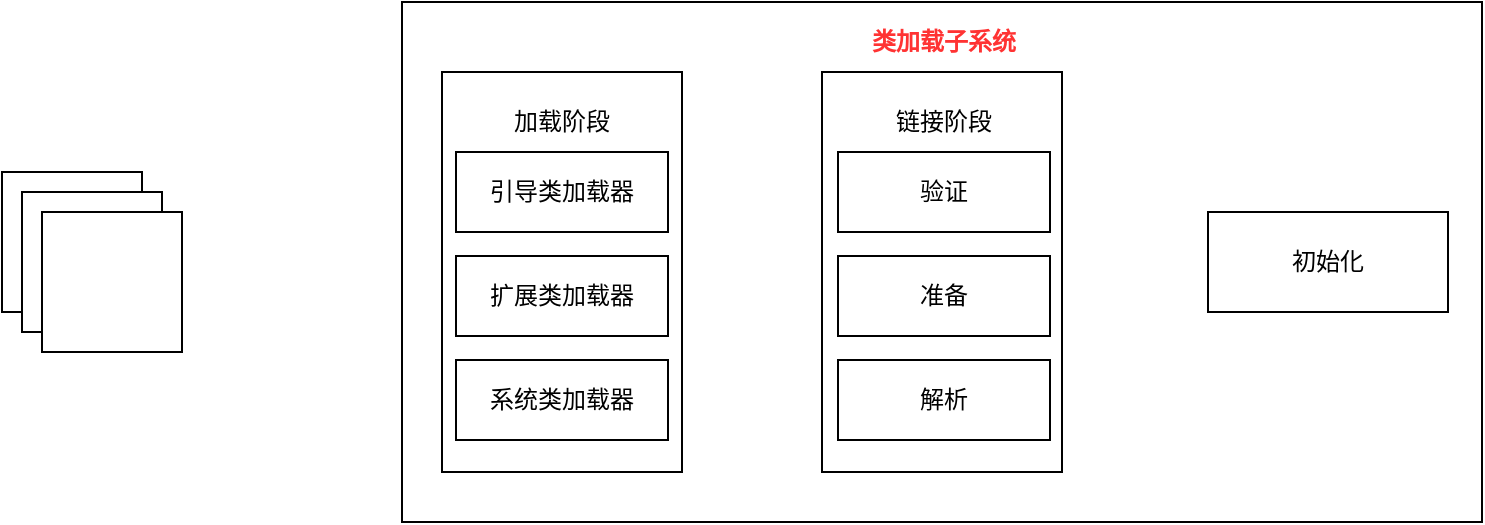<mxfile version="21.0.2" type="github">
  <diagram name="第 1 页" id="eqtePIM6AgWa9ITxUycX">
    <mxGraphModel dx="1050" dy="549" grid="1" gridSize="10" guides="1" tooltips="1" connect="1" arrows="1" fold="1" page="1" pageScale="1" pageWidth="827" pageHeight="1169" math="0" shadow="0">
      <root>
        <mxCell id="0" />
        <mxCell id="1" parent="0" />
        <mxCell id="AoabHPwV4vqNmbXxIZFJ-2" value="" style="rounded=0;whiteSpace=wrap;html=1;" vertex="1" parent="1">
          <mxGeometry x="70" y="170" width="70" height="70" as="geometry" />
        </mxCell>
        <mxCell id="AoabHPwV4vqNmbXxIZFJ-3" value="" style="rounded=0;whiteSpace=wrap;html=1;" vertex="1" parent="1">
          <mxGeometry x="80" y="180" width="70" height="70" as="geometry" />
        </mxCell>
        <mxCell id="AoabHPwV4vqNmbXxIZFJ-4" value="" style="rounded=0;whiteSpace=wrap;html=1;" vertex="1" parent="1">
          <mxGeometry x="90" y="190" width="70" height="70" as="geometry" />
        </mxCell>
        <mxCell id="AoabHPwV4vqNmbXxIZFJ-5" value="" style="rounded=0;whiteSpace=wrap;html=1;" vertex="1" parent="1">
          <mxGeometry x="270" y="85" width="540" height="260" as="geometry" />
        </mxCell>
        <mxCell id="AoabHPwV4vqNmbXxIZFJ-8" value="&lt;font color=&quot;#ff3333&quot;&gt;类加载子系统&lt;/font&gt;" style="text;html=1;strokeColor=none;fillColor=none;align=center;verticalAlign=middle;whiteSpace=wrap;rounded=0;fontStyle=1" vertex="1" parent="1">
          <mxGeometry x="491" y="90" width="100" height="30" as="geometry" />
        </mxCell>
        <mxCell id="AoabHPwV4vqNmbXxIZFJ-9" value="" style="rounded=0;whiteSpace=wrap;html=1;" vertex="1" parent="1">
          <mxGeometry x="290" y="120" width="120" height="200" as="geometry" />
        </mxCell>
        <mxCell id="AoabHPwV4vqNmbXxIZFJ-10" value="" style="rounded=0;whiteSpace=wrap;html=1;" vertex="1" parent="1">
          <mxGeometry x="480" y="120" width="120" height="200" as="geometry" />
        </mxCell>
        <mxCell id="AoabHPwV4vqNmbXxIZFJ-11" value="初始化" style="rounded=0;whiteSpace=wrap;html=1;" vertex="1" parent="1">
          <mxGeometry x="673" y="190" width="120" height="50" as="geometry" />
        </mxCell>
        <mxCell id="AoabHPwV4vqNmbXxIZFJ-12" value="加载阶段" style="text;html=1;strokeColor=none;fillColor=none;align=center;verticalAlign=middle;whiteSpace=wrap;rounded=0;" vertex="1" parent="1">
          <mxGeometry x="320" y="130" width="60" height="30" as="geometry" />
        </mxCell>
        <mxCell id="AoabHPwV4vqNmbXxIZFJ-13" value="链接阶段" style="text;html=1;strokeColor=none;fillColor=none;align=center;verticalAlign=middle;whiteSpace=wrap;rounded=0;" vertex="1" parent="1">
          <mxGeometry x="511" y="130" width="60" height="30" as="geometry" />
        </mxCell>
        <mxCell id="AoabHPwV4vqNmbXxIZFJ-14" value="引导类加载器" style="rounded=0;whiteSpace=wrap;html=1;" vertex="1" parent="1">
          <mxGeometry x="297" y="160" width="106" height="40" as="geometry" />
        </mxCell>
        <mxCell id="AoabHPwV4vqNmbXxIZFJ-15" value="扩展类加载器" style="rounded=0;whiteSpace=wrap;html=1;" vertex="1" parent="1">
          <mxGeometry x="297" y="212" width="106" height="40" as="geometry" />
        </mxCell>
        <mxCell id="AoabHPwV4vqNmbXxIZFJ-16" value="系统类加载器" style="rounded=0;whiteSpace=wrap;html=1;" vertex="1" parent="1">
          <mxGeometry x="297" y="264" width="106" height="40" as="geometry" />
        </mxCell>
        <mxCell id="AoabHPwV4vqNmbXxIZFJ-17" value="验证" style="rounded=0;whiteSpace=wrap;html=1;" vertex="1" parent="1">
          <mxGeometry x="488" y="160" width="106" height="40" as="geometry" />
        </mxCell>
        <mxCell id="AoabHPwV4vqNmbXxIZFJ-18" value="准备" style="rounded=0;whiteSpace=wrap;html=1;" vertex="1" parent="1">
          <mxGeometry x="488" y="212" width="106" height="40" as="geometry" />
        </mxCell>
        <mxCell id="AoabHPwV4vqNmbXxIZFJ-19" value="解析" style="rounded=0;whiteSpace=wrap;html=1;" vertex="1" parent="1">
          <mxGeometry x="488" y="264" width="106" height="40" as="geometry" />
        </mxCell>
      </root>
    </mxGraphModel>
  </diagram>
</mxfile>
